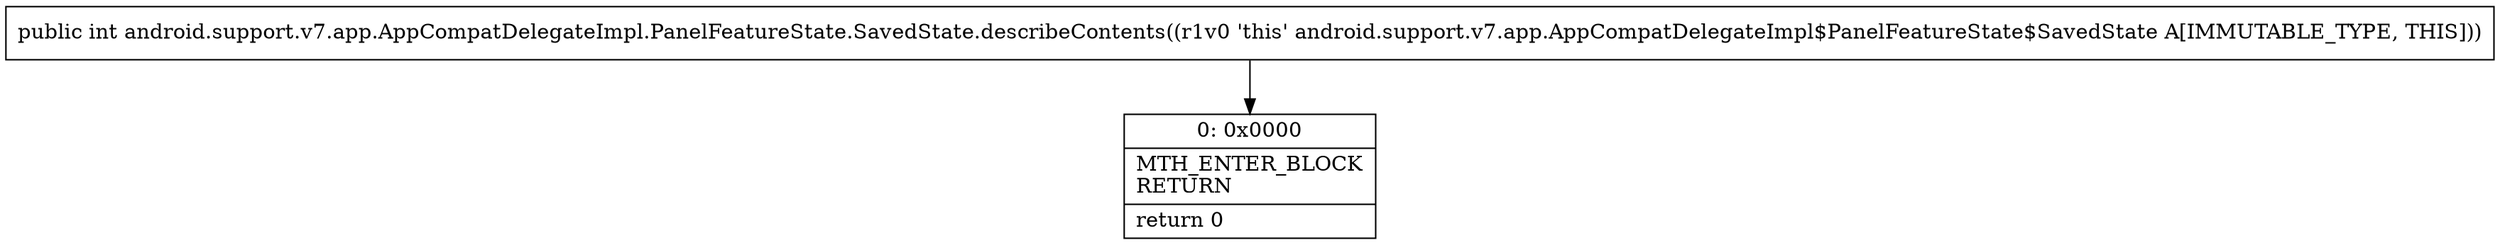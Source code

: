 digraph "CFG forandroid.support.v7.app.AppCompatDelegateImpl.PanelFeatureState.SavedState.describeContents()I" {
Node_0 [shape=record,label="{0\:\ 0x0000|MTH_ENTER_BLOCK\lRETURN\l|return 0\l}"];
MethodNode[shape=record,label="{public int android.support.v7.app.AppCompatDelegateImpl.PanelFeatureState.SavedState.describeContents((r1v0 'this' android.support.v7.app.AppCompatDelegateImpl$PanelFeatureState$SavedState A[IMMUTABLE_TYPE, THIS])) }"];
MethodNode -> Node_0;
}

